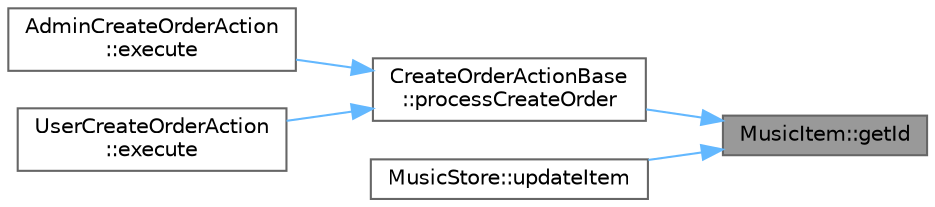 digraph "MusicItem::getId"
{
 // LATEX_PDF_SIZE
  bgcolor="transparent";
  edge [fontname=Helvetica,fontsize=10,labelfontname=Helvetica,labelfontsize=10];
  node [fontname=Helvetica,fontsize=10,shape=box,height=0.2,width=0.4];
  rankdir="RL";
  Node1 [id="Node000001",label="MusicItem::getId",height=0.2,width=0.4,color="gray40", fillcolor="grey60", style="filled", fontcolor="black",tooltip="Lấy ID của mặt hàng."];
  Node1 -> Node2 [id="edge1_Node000001_Node000002",dir="back",color="steelblue1",style="solid",tooltip=" "];
  Node2 [id="Node000002",label="CreateOrderActionBase\l::processCreateOrder",height=0.2,width=0.4,color="grey40", fillcolor="white", style="filled",URL="$class_create_order_action_base.html#a6550ade5c4ef4620b70e46e31ee7cb24",tooltip="Phương thức xử lý việc tạo đơn hàng cho một khách hàng cụ thể."];
  Node2 -> Node3 [id="edge2_Node000002_Node000003",dir="back",color="steelblue1",style="solid",tooltip=" "];
  Node3 [id="Node000003",label="AdminCreateOrderAction\l::execute",height=0.2,width=0.4,color="grey40", fillcolor="white", style="filled",URL="$class_admin_create_order_action.html#a18315096a71acac2ca2f042ca71b7c12",tooltip="Thực thi hành động tạo đơn hàng mới. Ghi đè phương thức execute từ giao diện IMenuAction."];
  Node2 -> Node4 [id="edge3_Node000002_Node000004",dir="back",color="steelblue1",style="solid",tooltip=" "];
  Node4 [id="Node000004",label="UserCreateOrderAction\l::execute",height=0.2,width=0.4,color="grey40", fillcolor="white", style="filled",URL="$class_user_create_order_action.html#a97e9674fca14af2f2cd99444006e1f49",tooltip="Thực thi hành động tạo đơn hàng mới. Ghi đè phương thức execute từ giao diện IMenuAction."];
  Node1 -> Node5 [id="edge4_Node000001_Node000005",dir="back",color="steelblue1",style="solid",tooltip=" "];
  Node5 [id="Node000005",label="MusicStore::updateItem",height=0.2,width=0.4,color="grey40", fillcolor="white", style="filled",URL="$class_music_store.html#a660a6b3885373e6fc7ba15ac062e14a1",tooltip="Cập nhật thông tin của một mặt hàng."];
}
